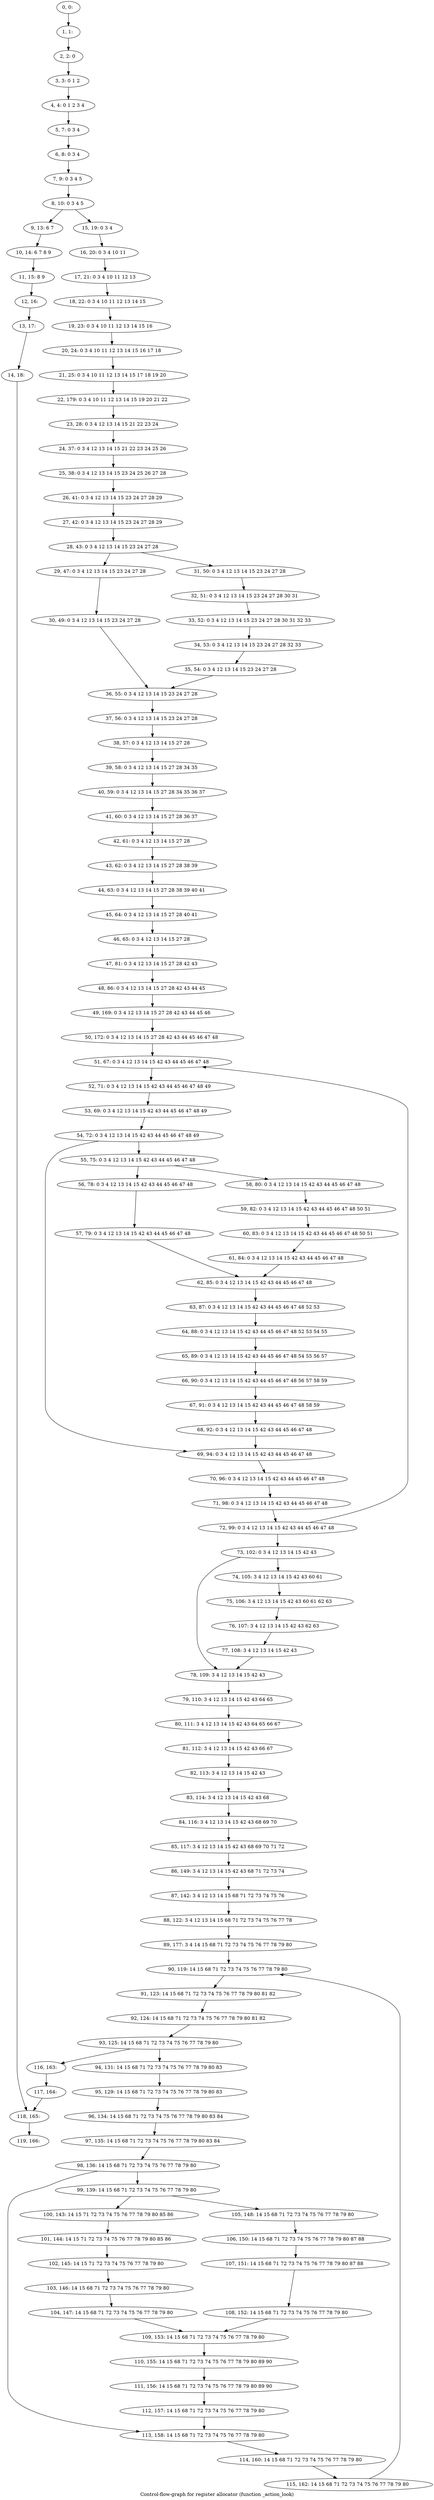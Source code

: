 digraph G {
graph [label="Control-flow-graph for register allocator (function _action_look)"]
0[label="0, 0: "];
1[label="1, 1: "];
2[label="2, 2: 0 "];
3[label="3, 3: 0 1 2 "];
4[label="4, 4: 0 1 2 3 4 "];
5[label="5, 7: 0 3 4 "];
6[label="6, 8: 0 3 4 "];
7[label="7, 9: 0 3 4 5 "];
8[label="8, 10: 0 3 4 5 "];
9[label="9, 13: 6 7 "];
10[label="10, 14: 6 7 8 9 "];
11[label="11, 15: 8 9 "];
12[label="12, 16: "];
13[label="13, 17: "];
14[label="14, 18: "];
15[label="15, 19: 0 3 4 "];
16[label="16, 20: 0 3 4 10 11 "];
17[label="17, 21: 0 3 4 10 11 12 13 "];
18[label="18, 22: 0 3 4 10 11 12 13 14 15 "];
19[label="19, 23: 0 3 4 10 11 12 13 14 15 16 "];
20[label="20, 24: 0 3 4 10 11 12 13 14 15 16 17 18 "];
21[label="21, 25: 0 3 4 10 11 12 13 14 15 17 18 19 20 "];
22[label="22, 179: 0 3 4 10 11 12 13 14 15 19 20 21 22 "];
23[label="23, 28: 0 3 4 12 13 14 15 21 22 23 24 "];
24[label="24, 37: 0 3 4 12 13 14 15 21 22 23 24 25 26 "];
25[label="25, 38: 0 3 4 12 13 14 15 23 24 25 26 27 28 "];
26[label="26, 41: 0 3 4 12 13 14 15 23 24 27 28 29 "];
27[label="27, 42: 0 3 4 12 13 14 15 23 24 27 28 29 "];
28[label="28, 43: 0 3 4 12 13 14 15 23 24 27 28 "];
29[label="29, 47: 0 3 4 12 13 14 15 23 24 27 28 "];
30[label="30, 49: 0 3 4 12 13 14 15 23 24 27 28 "];
31[label="31, 50: 0 3 4 12 13 14 15 23 24 27 28 "];
32[label="32, 51: 0 3 4 12 13 14 15 23 24 27 28 30 31 "];
33[label="33, 52: 0 3 4 12 13 14 15 23 24 27 28 30 31 32 33 "];
34[label="34, 53: 0 3 4 12 13 14 15 23 24 27 28 32 33 "];
35[label="35, 54: 0 3 4 12 13 14 15 23 24 27 28 "];
36[label="36, 55: 0 3 4 12 13 14 15 23 24 27 28 "];
37[label="37, 56: 0 3 4 12 13 14 15 23 24 27 28 "];
38[label="38, 57: 0 3 4 12 13 14 15 27 28 "];
39[label="39, 58: 0 3 4 12 13 14 15 27 28 34 35 "];
40[label="40, 59: 0 3 4 12 13 14 15 27 28 34 35 36 37 "];
41[label="41, 60: 0 3 4 12 13 14 15 27 28 36 37 "];
42[label="42, 61: 0 3 4 12 13 14 15 27 28 "];
43[label="43, 62: 0 3 4 12 13 14 15 27 28 38 39 "];
44[label="44, 63: 0 3 4 12 13 14 15 27 28 38 39 40 41 "];
45[label="45, 64: 0 3 4 12 13 14 15 27 28 40 41 "];
46[label="46, 65: 0 3 4 12 13 14 15 27 28 "];
47[label="47, 81: 0 3 4 12 13 14 15 27 28 42 43 "];
48[label="48, 86: 0 3 4 12 13 14 15 27 28 42 43 44 45 "];
49[label="49, 169: 0 3 4 12 13 14 15 27 28 42 43 44 45 46 "];
50[label="50, 172: 0 3 4 12 13 14 15 27 28 42 43 44 45 46 47 48 "];
51[label="51, 67: 0 3 4 12 13 14 15 42 43 44 45 46 47 48 "];
52[label="52, 71: 0 3 4 12 13 14 15 42 43 44 45 46 47 48 49 "];
53[label="53, 69: 0 3 4 12 13 14 15 42 43 44 45 46 47 48 49 "];
54[label="54, 72: 0 3 4 12 13 14 15 42 43 44 45 46 47 48 49 "];
55[label="55, 75: 0 3 4 12 13 14 15 42 43 44 45 46 47 48 "];
56[label="56, 78: 0 3 4 12 13 14 15 42 43 44 45 46 47 48 "];
57[label="57, 79: 0 3 4 12 13 14 15 42 43 44 45 46 47 48 "];
58[label="58, 80: 0 3 4 12 13 14 15 42 43 44 45 46 47 48 "];
59[label="59, 82: 0 3 4 12 13 14 15 42 43 44 45 46 47 48 50 51 "];
60[label="60, 83: 0 3 4 12 13 14 15 42 43 44 45 46 47 48 50 51 "];
61[label="61, 84: 0 3 4 12 13 14 15 42 43 44 45 46 47 48 "];
62[label="62, 85: 0 3 4 12 13 14 15 42 43 44 45 46 47 48 "];
63[label="63, 87: 0 3 4 12 13 14 15 42 43 44 45 46 47 48 52 53 "];
64[label="64, 88: 0 3 4 12 13 14 15 42 43 44 45 46 47 48 52 53 54 55 "];
65[label="65, 89: 0 3 4 12 13 14 15 42 43 44 45 46 47 48 54 55 56 57 "];
66[label="66, 90: 0 3 4 12 13 14 15 42 43 44 45 46 47 48 56 57 58 59 "];
67[label="67, 91: 0 3 4 12 13 14 15 42 43 44 45 46 47 48 58 59 "];
68[label="68, 92: 0 3 4 12 13 14 15 42 43 44 45 46 47 48 "];
69[label="69, 94: 0 3 4 12 13 14 15 42 43 44 45 46 47 48 "];
70[label="70, 96: 0 3 4 12 13 14 15 42 43 44 45 46 47 48 "];
71[label="71, 98: 0 3 4 12 13 14 15 42 43 44 45 46 47 48 "];
72[label="72, 99: 0 3 4 12 13 14 15 42 43 44 45 46 47 48 "];
73[label="73, 102: 0 3 4 12 13 14 15 42 43 "];
74[label="74, 105: 3 4 12 13 14 15 42 43 60 61 "];
75[label="75, 106: 3 4 12 13 14 15 42 43 60 61 62 63 "];
76[label="76, 107: 3 4 12 13 14 15 42 43 62 63 "];
77[label="77, 108: 3 4 12 13 14 15 42 43 "];
78[label="78, 109: 3 4 12 13 14 15 42 43 "];
79[label="79, 110: 3 4 12 13 14 15 42 43 64 65 "];
80[label="80, 111: 3 4 12 13 14 15 42 43 64 65 66 67 "];
81[label="81, 112: 3 4 12 13 14 15 42 43 66 67 "];
82[label="82, 113: 3 4 12 13 14 15 42 43 "];
83[label="83, 114: 3 4 12 13 14 15 42 43 68 "];
84[label="84, 116: 3 4 12 13 14 15 42 43 68 69 70 "];
85[label="85, 117: 3 4 12 13 14 15 42 43 68 69 70 71 72 "];
86[label="86, 149: 3 4 12 13 14 15 42 43 68 71 72 73 74 "];
87[label="87, 142: 3 4 12 13 14 15 68 71 72 73 74 75 76 "];
88[label="88, 122: 3 4 12 13 14 15 68 71 72 73 74 75 76 77 78 "];
89[label="89, 177: 3 4 14 15 68 71 72 73 74 75 76 77 78 79 80 "];
90[label="90, 119: 14 15 68 71 72 73 74 75 76 77 78 79 80 "];
91[label="91, 123: 14 15 68 71 72 73 74 75 76 77 78 79 80 81 82 "];
92[label="92, 124: 14 15 68 71 72 73 74 75 76 77 78 79 80 81 82 "];
93[label="93, 125: 14 15 68 71 72 73 74 75 76 77 78 79 80 "];
94[label="94, 131: 14 15 68 71 72 73 74 75 76 77 78 79 80 83 "];
95[label="95, 129: 14 15 68 71 72 73 74 75 76 77 78 79 80 83 "];
96[label="96, 134: 14 15 68 71 72 73 74 75 76 77 78 79 80 83 84 "];
97[label="97, 135: 14 15 68 71 72 73 74 75 76 77 78 79 80 83 84 "];
98[label="98, 136: 14 15 68 71 72 73 74 75 76 77 78 79 80 "];
99[label="99, 139: 14 15 68 71 72 73 74 75 76 77 78 79 80 "];
100[label="100, 143: 14 15 71 72 73 74 75 76 77 78 79 80 85 86 "];
101[label="101, 144: 14 15 71 72 73 74 75 76 77 78 79 80 85 86 "];
102[label="102, 145: 14 15 71 72 73 74 75 76 77 78 79 80 "];
103[label="103, 146: 14 15 68 71 72 73 74 75 76 77 78 79 80 "];
104[label="104, 147: 14 15 68 71 72 73 74 75 76 77 78 79 80 "];
105[label="105, 148: 14 15 68 71 72 73 74 75 76 77 78 79 80 "];
106[label="106, 150: 14 15 68 71 72 73 74 75 76 77 78 79 80 87 88 "];
107[label="107, 151: 14 15 68 71 72 73 74 75 76 77 78 79 80 87 88 "];
108[label="108, 152: 14 15 68 71 72 73 74 75 76 77 78 79 80 "];
109[label="109, 153: 14 15 68 71 72 73 74 75 76 77 78 79 80 "];
110[label="110, 155: 14 15 68 71 72 73 74 75 76 77 78 79 80 89 90 "];
111[label="111, 156: 14 15 68 71 72 73 74 75 76 77 78 79 80 89 90 "];
112[label="112, 157: 14 15 68 71 72 73 74 75 76 77 78 79 80 "];
113[label="113, 158: 14 15 68 71 72 73 74 75 76 77 78 79 80 "];
114[label="114, 160: 14 15 68 71 72 73 74 75 76 77 78 79 80 "];
115[label="115, 162: 14 15 68 71 72 73 74 75 76 77 78 79 80 "];
116[label="116, 163: "];
117[label="117, 164: "];
118[label="118, 165: "];
119[label="119, 166: "];
0->1 ;
1->2 ;
2->3 ;
3->4 ;
4->5 ;
5->6 ;
6->7 ;
7->8 ;
8->9 ;
8->15 ;
9->10 ;
10->11 ;
11->12 ;
12->13 ;
13->14 ;
14->118 ;
15->16 ;
16->17 ;
17->18 ;
18->19 ;
19->20 ;
20->21 ;
21->22 ;
22->23 ;
23->24 ;
24->25 ;
25->26 ;
26->27 ;
27->28 ;
28->29 ;
28->31 ;
29->30 ;
30->36 ;
31->32 ;
32->33 ;
33->34 ;
34->35 ;
35->36 ;
36->37 ;
37->38 ;
38->39 ;
39->40 ;
40->41 ;
41->42 ;
42->43 ;
43->44 ;
44->45 ;
45->46 ;
46->47 ;
47->48 ;
48->49 ;
49->50 ;
50->51 ;
51->52 ;
52->53 ;
53->54 ;
54->55 ;
54->69 ;
55->56 ;
55->58 ;
56->57 ;
57->62 ;
58->59 ;
59->60 ;
60->61 ;
61->62 ;
62->63 ;
63->64 ;
64->65 ;
65->66 ;
66->67 ;
67->68 ;
68->69 ;
69->70 ;
70->71 ;
71->72 ;
72->73 ;
72->51 ;
73->74 ;
73->78 ;
74->75 ;
75->76 ;
76->77 ;
77->78 ;
78->79 ;
79->80 ;
80->81 ;
81->82 ;
82->83 ;
83->84 ;
84->85 ;
85->86 ;
86->87 ;
87->88 ;
88->89 ;
89->90 ;
90->91 ;
91->92 ;
92->93 ;
93->94 ;
93->116 ;
94->95 ;
95->96 ;
96->97 ;
97->98 ;
98->99 ;
98->113 ;
99->100 ;
99->105 ;
100->101 ;
101->102 ;
102->103 ;
103->104 ;
104->109 ;
105->106 ;
106->107 ;
107->108 ;
108->109 ;
109->110 ;
110->111 ;
111->112 ;
112->113 ;
113->114 ;
114->115 ;
115->90 ;
116->117 ;
117->118 ;
118->119 ;
}
